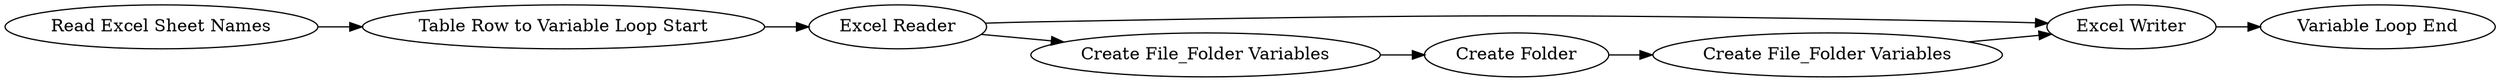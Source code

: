 digraph {
	7 -> 8
	5 -> 4
	1 -> 7
	3 -> 1
	2 -> 3
	6 -> 7
	4 -> 6
	1 -> 5
	5 [label="Create File_Folder Variables"]
	1 [label="Excel Reader"]
	7 [label="Excel Writer"]
	4 [label="Create Folder"]
	6 [label="Create File_Folder Variables"]
	8 [label="Variable Loop End"]
	3 [label="Table Row to Variable Loop Start"]
	2 [label="Read Excel Sheet Names"]
	rankdir=LR
}
